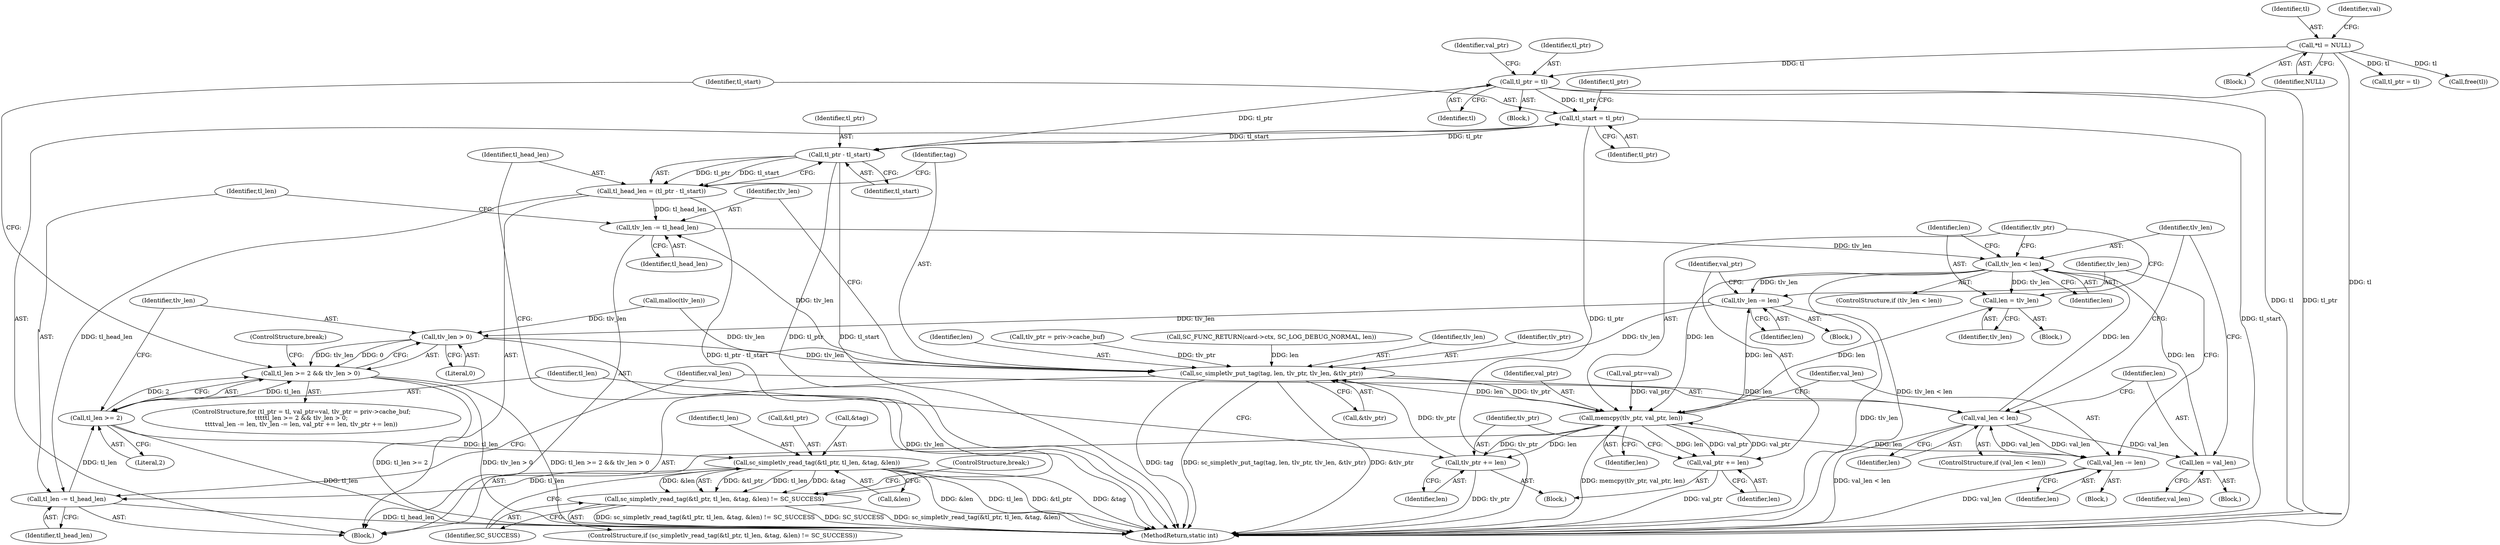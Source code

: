 digraph "0_OpenSC_8fe377e93b4b56060e5bbfb6f3142ceaeca744fa_3@pointer" {
"1000340" [label="(Call,tl_start = tl_ptr)"];
"1000305" [label="(Call,tl_ptr = tl)"];
"1000127" [label="(Call,*tl = NULL)"];
"1000357" [label="(Call,tl_ptr - tl_start)"];
"1000340" [label="(Call,tl_start = tl_ptr)"];
"1000355" [label="(Call,tl_head_len = (tl_ptr - tl_start))"];
"1000367" [label="(Call,tlv_len -= tl_head_len)"];
"1000382" [label="(Call,tlv_len < len)"];
"1000329" [label="(Call,tlv_len -= len)"];
"1000321" [label="(Call,tlv_len > 0)"];
"1000317" [label="(Call,tl_len >= 2 && tlv_len > 0)"];
"1000360" [label="(Call,sc_simpletlv_put_tag(tag, len, tlv_ptr, tlv_len, &tlv_ptr))"];
"1000374" [label="(Call,val_len < len)"];
"1000325" [label="(Call,val_len -= len)"];
"1000378" [label="(Call,len = val_len)"];
"1000389" [label="(Call,memcpy(tlv_ptr, val_ptr, len))"];
"1000333" [label="(Call,val_ptr += len)"];
"1000336" [label="(Call,tlv_ptr += len)"];
"1000386" [label="(Call,len = tlv_len)"];
"1000370" [label="(Call,tl_len -= tl_head_len)"];
"1000318" [label="(Call,tl_len >= 2)"];
"1000345" [label="(Call,sc_simpletlv_read_tag(&tl_ptr, tl_len, &tag, &len))"];
"1000344" [label="(Call,sc_simpletlv_read_tag(&tl_ptr, tl_len, &tag, &len) != SC_SUCCESS)"];
"1000305" [label="(Call,tl_ptr = tl)"];
"1000362" [label="(Identifier,len)"];
"1000368" [label="(Identifier,tlv_len)"];
"1000374" [label="(Call,val_len < len)"];
"1000312" [label="(Call,tlv_ptr = priv->cache_buf)"];
"1000382" [label="(Call,tlv_len < len)"];
"1000414" [label="(Call,tl_ptr = tl)"];
"1000372" [label="(Identifier,tl_head_len)"];
"1000370" [label="(Call,tl_len -= tl_head_len)"];
"1000347" [label="(Identifier,tl_ptr)"];
"1000361" [label="(Identifier,tag)"];
"1000376" [label="(Identifier,len)"];
"1000392" [label="(Identifier,len)"];
"1000357" [label="(Call,tl_ptr - tl_start)"];
"1000196" [label="(Call,SC_FUNC_RETURN(card->ctx, SC_LOG_DEBUG_NORMAL, len))"];
"1000336" [label="(Call,tlv_ptr += len)"];
"1000127" [label="(Call,*tl = NULL)"];
"1000387" [label="(Identifier,len)"];
"1000351" [label="(Call,&len)"];
"1000343" [label="(ControlStructure,if (sc_simpletlv_read_tag(&tl_ptr, tl_len, &tag, &len) != SC_SUCCESS))"];
"1000393" [label="(ControlStructure,break;)"];
"1000325" [label="(Call,val_len -= len)"];
"1000326" [label="(Identifier,val_len)"];
"1000331" [label="(Identifier,len)"];
"1000333" [label="(Call,val_ptr += len)"];
"1000379" [label="(Identifier,len)"];
"1000334" [label="(Identifier,val_ptr)"];
"1000128" [label="(Identifier,tl)"];
"1000360" [label="(Call,sc_simpletlv_put_tag(tag, len, tlv_ptr, tlv_len, &tlv_ptr))"];
"1000364" [label="(Identifier,tlv_len)"];
"1000309" [label="(Call,val_ptr=val)"];
"1000345" [label="(Call,sc_simpletlv_read_tag(&tl_ptr, tl_len, &tag, &len))"];
"1000391" [label="(Identifier,val_ptr)"];
"1000621" [label="(Call,free(tl))"];
"1000323" [label="(Literal,0)"];
"1000340" [label="(Call,tl_start = tl_ptr)"];
"1000390" [label="(Identifier,tlv_ptr)"];
"1000317" [label="(Call,tl_len >= 2 && tlv_len > 0)"];
"1000385" [label="(Block,)"];
"1000373" [label="(ControlStructure,if (val_len < len))"];
"1000304" [label="(Block,)"];
"1000337" [label="(Identifier,tlv_ptr)"];
"1000332" [label="(Block,)"];
"1000324" [label="(Block,)"];
"1000381" [label="(ControlStructure,if (tlv_len < len))"];
"1000386" [label="(Call,len = tlv_len)"];
"1000389" [label="(Call,memcpy(tlv_ptr, val_ptr, len))"];
"1000365" [label="(Call,&tlv_ptr)"];
"1000116" [label="(Block,)"];
"1000307" [label="(Identifier,tl)"];
"1000384" [label="(Identifier,len)"];
"1000371" [label="(Identifier,tl_len)"];
"1000303" [label="(ControlStructure,for (tl_ptr = tl, val_ptr=val, tlv_ptr = priv->cache_buf;\n\t\t\t\ttl_len >= 2 && tlv_len > 0;\n\t\t\t\tval_len -= len, tlv_len -= len, val_ptr += len, tlv_ptr += len))"];
"1000375" [label="(Identifier,val_len)"];
"1000342" [label="(Identifier,tl_ptr)"];
"1000285" [label="(Call,malloc(tlv_len))"];
"1000380" [label="(Identifier,val_len)"];
"1000377" [label="(Block,)"];
"1000346" [label="(Call,&tl_ptr)"];
"1000378" [label="(Call,len = val_len)"];
"1000349" [label="(Call,&tag)"];
"1000335" [label="(Identifier,len)"];
"1000344" [label="(Call,sc_simpletlv_read_tag(&tl_ptr, tl_len, &tag, &len) != SC_SUCCESS)"];
"1000328" [label="(Block,)"];
"1000339" [label="(Block,)"];
"1000330" [label="(Identifier,tlv_len)"];
"1000327" [label="(Identifier,len)"];
"1000338" [label="(Identifier,len)"];
"1000341" [label="(Identifier,tl_start)"];
"1000356" [label="(Identifier,tl_head_len)"];
"1000132" [label="(Identifier,val)"];
"1000383" [label="(Identifier,tlv_len)"];
"1000322" [label="(Identifier,tlv_len)"];
"1000321" [label="(Call,tlv_len > 0)"];
"1000353" [label="(Identifier,SC_SUCCESS)"];
"1000318" [label="(Call,tl_len >= 2)"];
"1000367" [label="(Call,tlv_len -= tl_head_len)"];
"1000319" [label="(Identifier,tl_len)"];
"1000355" [label="(Call,tl_head_len = (tl_ptr - tl_start))"];
"1000363" [label="(Identifier,tlv_ptr)"];
"1000369" [label="(Identifier,tl_head_len)"];
"1000310" [label="(Identifier,val_ptr)"];
"1000633" [label="(MethodReturn,static int)"];
"1000388" [label="(Identifier,tlv_len)"];
"1000348" [label="(Identifier,tl_len)"];
"1000129" [label="(Identifier,NULL)"];
"1000306" [label="(Identifier,tl_ptr)"];
"1000329" [label="(Call,tlv_len -= len)"];
"1000320" [label="(Literal,2)"];
"1000354" [label="(ControlStructure,break;)"];
"1000358" [label="(Identifier,tl_ptr)"];
"1000359" [label="(Identifier,tl_start)"];
"1000340" -> "1000339"  [label="AST: "];
"1000340" -> "1000342"  [label="CFG: "];
"1000341" -> "1000340"  [label="AST: "];
"1000342" -> "1000340"  [label="AST: "];
"1000347" -> "1000340"  [label="CFG: "];
"1000340" -> "1000633"  [label="DDG: tl_ptr"];
"1000340" -> "1000633"  [label="DDG: tl_start"];
"1000305" -> "1000340"  [label="DDG: tl_ptr"];
"1000357" -> "1000340"  [label="DDG: tl_ptr"];
"1000340" -> "1000357"  [label="DDG: tl_start"];
"1000305" -> "1000304"  [label="AST: "];
"1000305" -> "1000307"  [label="CFG: "];
"1000306" -> "1000305"  [label="AST: "];
"1000307" -> "1000305"  [label="AST: "];
"1000310" -> "1000305"  [label="CFG: "];
"1000305" -> "1000633"  [label="DDG: tl"];
"1000305" -> "1000633"  [label="DDG: tl_ptr"];
"1000127" -> "1000305"  [label="DDG: tl"];
"1000305" -> "1000357"  [label="DDG: tl_ptr"];
"1000127" -> "1000116"  [label="AST: "];
"1000127" -> "1000129"  [label="CFG: "];
"1000128" -> "1000127"  [label="AST: "];
"1000129" -> "1000127"  [label="AST: "];
"1000132" -> "1000127"  [label="CFG: "];
"1000127" -> "1000633"  [label="DDG: tl"];
"1000127" -> "1000414"  [label="DDG: tl"];
"1000127" -> "1000621"  [label="DDG: tl"];
"1000357" -> "1000355"  [label="AST: "];
"1000357" -> "1000359"  [label="CFG: "];
"1000358" -> "1000357"  [label="AST: "];
"1000359" -> "1000357"  [label="AST: "];
"1000355" -> "1000357"  [label="CFG: "];
"1000357" -> "1000633"  [label="DDG: tl_ptr"];
"1000357" -> "1000633"  [label="DDG: tl_start"];
"1000357" -> "1000355"  [label="DDG: tl_ptr"];
"1000357" -> "1000355"  [label="DDG: tl_start"];
"1000355" -> "1000339"  [label="AST: "];
"1000356" -> "1000355"  [label="AST: "];
"1000361" -> "1000355"  [label="CFG: "];
"1000355" -> "1000633"  [label="DDG: tl_ptr - tl_start"];
"1000355" -> "1000367"  [label="DDG: tl_head_len"];
"1000355" -> "1000370"  [label="DDG: tl_head_len"];
"1000367" -> "1000339"  [label="AST: "];
"1000367" -> "1000369"  [label="CFG: "];
"1000368" -> "1000367"  [label="AST: "];
"1000369" -> "1000367"  [label="AST: "];
"1000371" -> "1000367"  [label="CFG: "];
"1000360" -> "1000367"  [label="DDG: tlv_len"];
"1000367" -> "1000382"  [label="DDG: tlv_len"];
"1000382" -> "1000381"  [label="AST: "];
"1000382" -> "1000384"  [label="CFG: "];
"1000383" -> "1000382"  [label="AST: "];
"1000384" -> "1000382"  [label="AST: "];
"1000387" -> "1000382"  [label="CFG: "];
"1000390" -> "1000382"  [label="CFG: "];
"1000382" -> "1000633"  [label="DDG: tlv_len < len"];
"1000382" -> "1000329"  [label="DDG: tlv_len"];
"1000374" -> "1000382"  [label="DDG: len"];
"1000378" -> "1000382"  [label="DDG: len"];
"1000382" -> "1000386"  [label="DDG: tlv_len"];
"1000382" -> "1000389"  [label="DDG: len"];
"1000329" -> "1000328"  [label="AST: "];
"1000329" -> "1000331"  [label="CFG: "];
"1000330" -> "1000329"  [label="AST: "];
"1000331" -> "1000329"  [label="AST: "];
"1000334" -> "1000329"  [label="CFG: "];
"1000329" -> "1000633"  [label="DDG: tlv_len"];
"1000329" -> "1000321"  [label="DDG: tlv_len"];
"1000389" -> "1000329"  [label="DDG: len"];
"1000329" -> "1000360"  [label="DDG: tlv_len"];
"1000321" -> "1000317"  [label="AST: "];
"1000321" -> "1000323"  [label="CFG: "];
"1000322" -> "1000321"  [label="AST: "];
"1000323" -> "1000321"  [label="AST: "];
"1000317" -> "1000321"  [label="CFG: "];
"1000321" -> "1000633"  [label="DDG: tlv_len"];
"1000321" -> "1000317"  [label="DDG: tlv_len"];
"1000321" -> "1000317"  [label="DDG: 0"];
"1000285" -> "1000321"  [label="DDG: tlv_len"];
"1000321" -> "1000360"  [label="DDG: tlv_len"];
"1000317" -> "1000303"  [label="AST: "];
"1000317" -> "1000318"  [label="CFG: "];
"1000318" -> "1000317"  [label="AST: "];
"1000341" -> "1000317"  [label="CFG: "];
"1000393" -> "1000317"  [label="CFG: "];
"1000317" -> "1000633"  [label="DDG: tl_len >= 2"];
"1000317" -> "1000633"  [label="DDG: tlv_len > 0"];
"1000317" -> "1000633"  [label="DDG: tl_len >= 2 && tlv_len > 0"];
"1000318" -> "1000317"  [label="DDG: tl_len"];
"1000318" -> "1000317"  [label="DDG: 2"];
"1000360" -> "1000339"  [label="AST: "];
"1000360" -> "1000365"  [label="CFG: "];
"1000361" -> "1000360"  [label="AST: "];
"1000362" -> "1000360"  [label="AST: "];
"1000363" -> "1000360"  [label="AST: "];
"1000364" -> "1000360"  [label="AST: "];
"1000365" -> "1000360"  [label="AST: "];
"1000368" -> "1000360"  [label="CFG: "];
"1000360" -> "1000633"  [label="DDG: &tlv_ptr"];
"1000360" -> "1000633"  [label="DDG: tag"];
"1000360" -> "1000633"  [label="DDG: sc_simpletlv_put_tag(tag, len, tlv_ptr, tlv_len, &tlv_ptr)"];
"1000196" -> "1000360"  [label="DDG: len"];
"1000389" -> "1000360"  [label="DDG: len"];
"1000312" -> "1000360"  [label="DDG: tlv_ptr"];
"1000336" -> "1000360"  [label="DDG: tlv_ptr"];
"1000285" -> "1000360"  [label="DDG: tlv_len"];
"1000360" -> "1000374"  [label="DDG: len"];
"1000360" -> "1000389"  [label="DDG: tlv_ptr"];
"1000374" -> "1000373"  [label="AST: "];
"1000374" -> "1000376"  [label="CFG: "];
"1000375" -> "1000374"  [label="AST: "];
"1000376" -> "1000374"  [label="AST: "];
"1000379" -> "1000374"  [label="CFG: "];
"1000383" -> "1000374"  [label="CFG: "];
"1000374" -> "1000633"  [label="DDG: val_len < len"];
"1000374" -> "1000325"  [label="DDG: val_len"];
"1000325" -> "1000374"  [label="DDG: val_len"];
"1000374" -> "1000378"  [label="DDG: val_len"];
"1000325" -> "1000324"  [label="AST: "];
"1000325" -> "1000327"  [label="CFG: "];
"1000326" -> "1000325"  [label="AST: "];
"1000327" -> "1000325"  [label="AST: "];
"1000330" -> "1000325"  [label="CFG: "];
"1000325" -> "1000633"  [label="DDG: val_len"];
"1000389" -> "1000325"  [label="DDG: len"];
"1000378" -> "1000377"  [label="AST: "];
"1000378" -> "1000380"  [label="CFG: "];
"1000379" -> "1000378"  [label="AST: "];
"1000380" -> "1000378"  [label="AST: "];
"1000383" -> "1000378"  [label="CFG: "];
"1000389" -> "1000339"  [label="AST: "];
"1000389" -> "1000392"  [label="CFG: "];
"1000390" -> "1000389"  [label="AST: "];
"1000391" -> "1000389"  [label="AST: "];
"1000392" -> "1000389"  [label="AST: "];
"1000326" -> "1000389"  [label="CFG: "];
"1000389" -> "1000633"  [label="DDG: memcpy(tlv_ptr, val_ptr, len)"];
"1000389" -> "1000333"  [label="DDG: len"];
"1000389" -> "1000333"  [label="DDG: val_ptr"];
"1000389" -> "1000336"  [label="DDG: len"];
"1000389" -> "1000336"  [label="DDG: tlv_ptr"];
"1000309" -> "1000389"  [label="DDG: val_ptr"];
"1000333" -> "1000389"  [label="DDG: val_ptr"];
"1000386" -> "1000389"  [label="DDG: len"];
"1000333" -> "1000332"  [label="AST: "];
"1000333" -> "1000335"  [label="CFG: "];
"1000334" -> "1000333"  [label="AST: "];
"1000335" -> "1000333"  [label="AST: "];
"1000337" -> "1000333"  [label="CFG: "];
"1000333" -> "1000633"  [label="DDG: val_ptr"];
"1000336" -> "1000332"  [label="AST: "];
"1000336" -> "1000338"  [label="CFG: "];
"1000337" -> "1000336"  [label="AST: "];
"1000338" -> "1000336"  [label="AST: "];
"1000319" -> "1000336"  [label="CFG: "];
"1000336" -> "1000633"  [label="DDG: tlv_ptr"];
"1000386" -> "1000385"  [label="AST: "];
"1000386" -> "1000388"  [label="CFG: "];
"1000387" -> "1000386"  [label="AST: "];
"1000388" -> "1000386"  [label="AST: "];
"1000390" -> "1000386"  [label="CFG: "];
"1000370" -> "1000339"  [label="AST: "];
"1000370" -> "1000372"  [label="CFG: "];
"1000371" -> "1000370"  [label="AST: "];
"1000372" -> "1000370"  [label="AST: "];
"1000375" -> "1000370"  [label="CFG: "];
"1000370" -> "1000633"  [label="DDG: tl_head_len"];
"1000370" -> "1000318"  [label="DDG: tl_len"];
"1000345" -> "1000370"  [label="DDG: tl_len"];
"1000318" -> "1000320"  [label="CFG: "];
"1000319" -> "1000318"  [label="AST: "];
"1000320" -> "1000318"  [label="AST: "];
"1000322" -> "1000318"  [label="CFG: "];
"1000318" -> "1000633"  [label="DDG: tl_len"];
"1000318" -> "1000345"  [label="DDG: tl_len"];
"1000345" -> "1000344"  [label="AST: "];
"1000345" -> "1000351"  [label="CFG: "];
"1000346" -> "1000345"  [label="AST: "];
"1000348" -> "1000345"  [label="AST: "];
"1000349" -> "1000345"  [label="AST: "];
"1000351" -> "1000345"  [label="AST: "];
"1000353" -> "1000345"  [label="CFG: "];
"1000345" -> "1000633"  [label="DDG: &tag"];
"1000345" -> "1000633"  [label="DDG: &len"];
"1000345" -> "1000633"  [label="DDG: tl_len"];
"1000345" -> "1000633"  [label="DDG: &tl_ptr"];
"1000345" -> "1000344"  [label="DDG: &tl_ptr"];
"1000345" -> "1000344"  [label="DDG: tl_len"];
"1000345" -> "1000344"  [label="DDG: &tag"];
"1000345" -> "1000344"  [label="DDG: &len"];
"1000344" -> "1000343"  [label="AST: "];
"1000344" -> "1000353"  [label="CFG: "];
"1000353" -> "1000344"  [label="AST: "];
"1000354" -> "1000344"  [label="CFG: "];
"1000356" -> "1000344"  [label="CFG: "];
"1000344" -> "1000633"  [label="DDG: sc_simpletlv_read_tag(&tl_ptr, tl_len, &tag, &len) != SC_SUCCESS"];
"1000344" -> "1000633"  [label="DDG: SC_SUCCESS"];
"1000344" -> "1000633"  [label="DDG: sc_simpletlv_read_tag(&tl_ptr, tl_len, &tag, &len)"];
}
